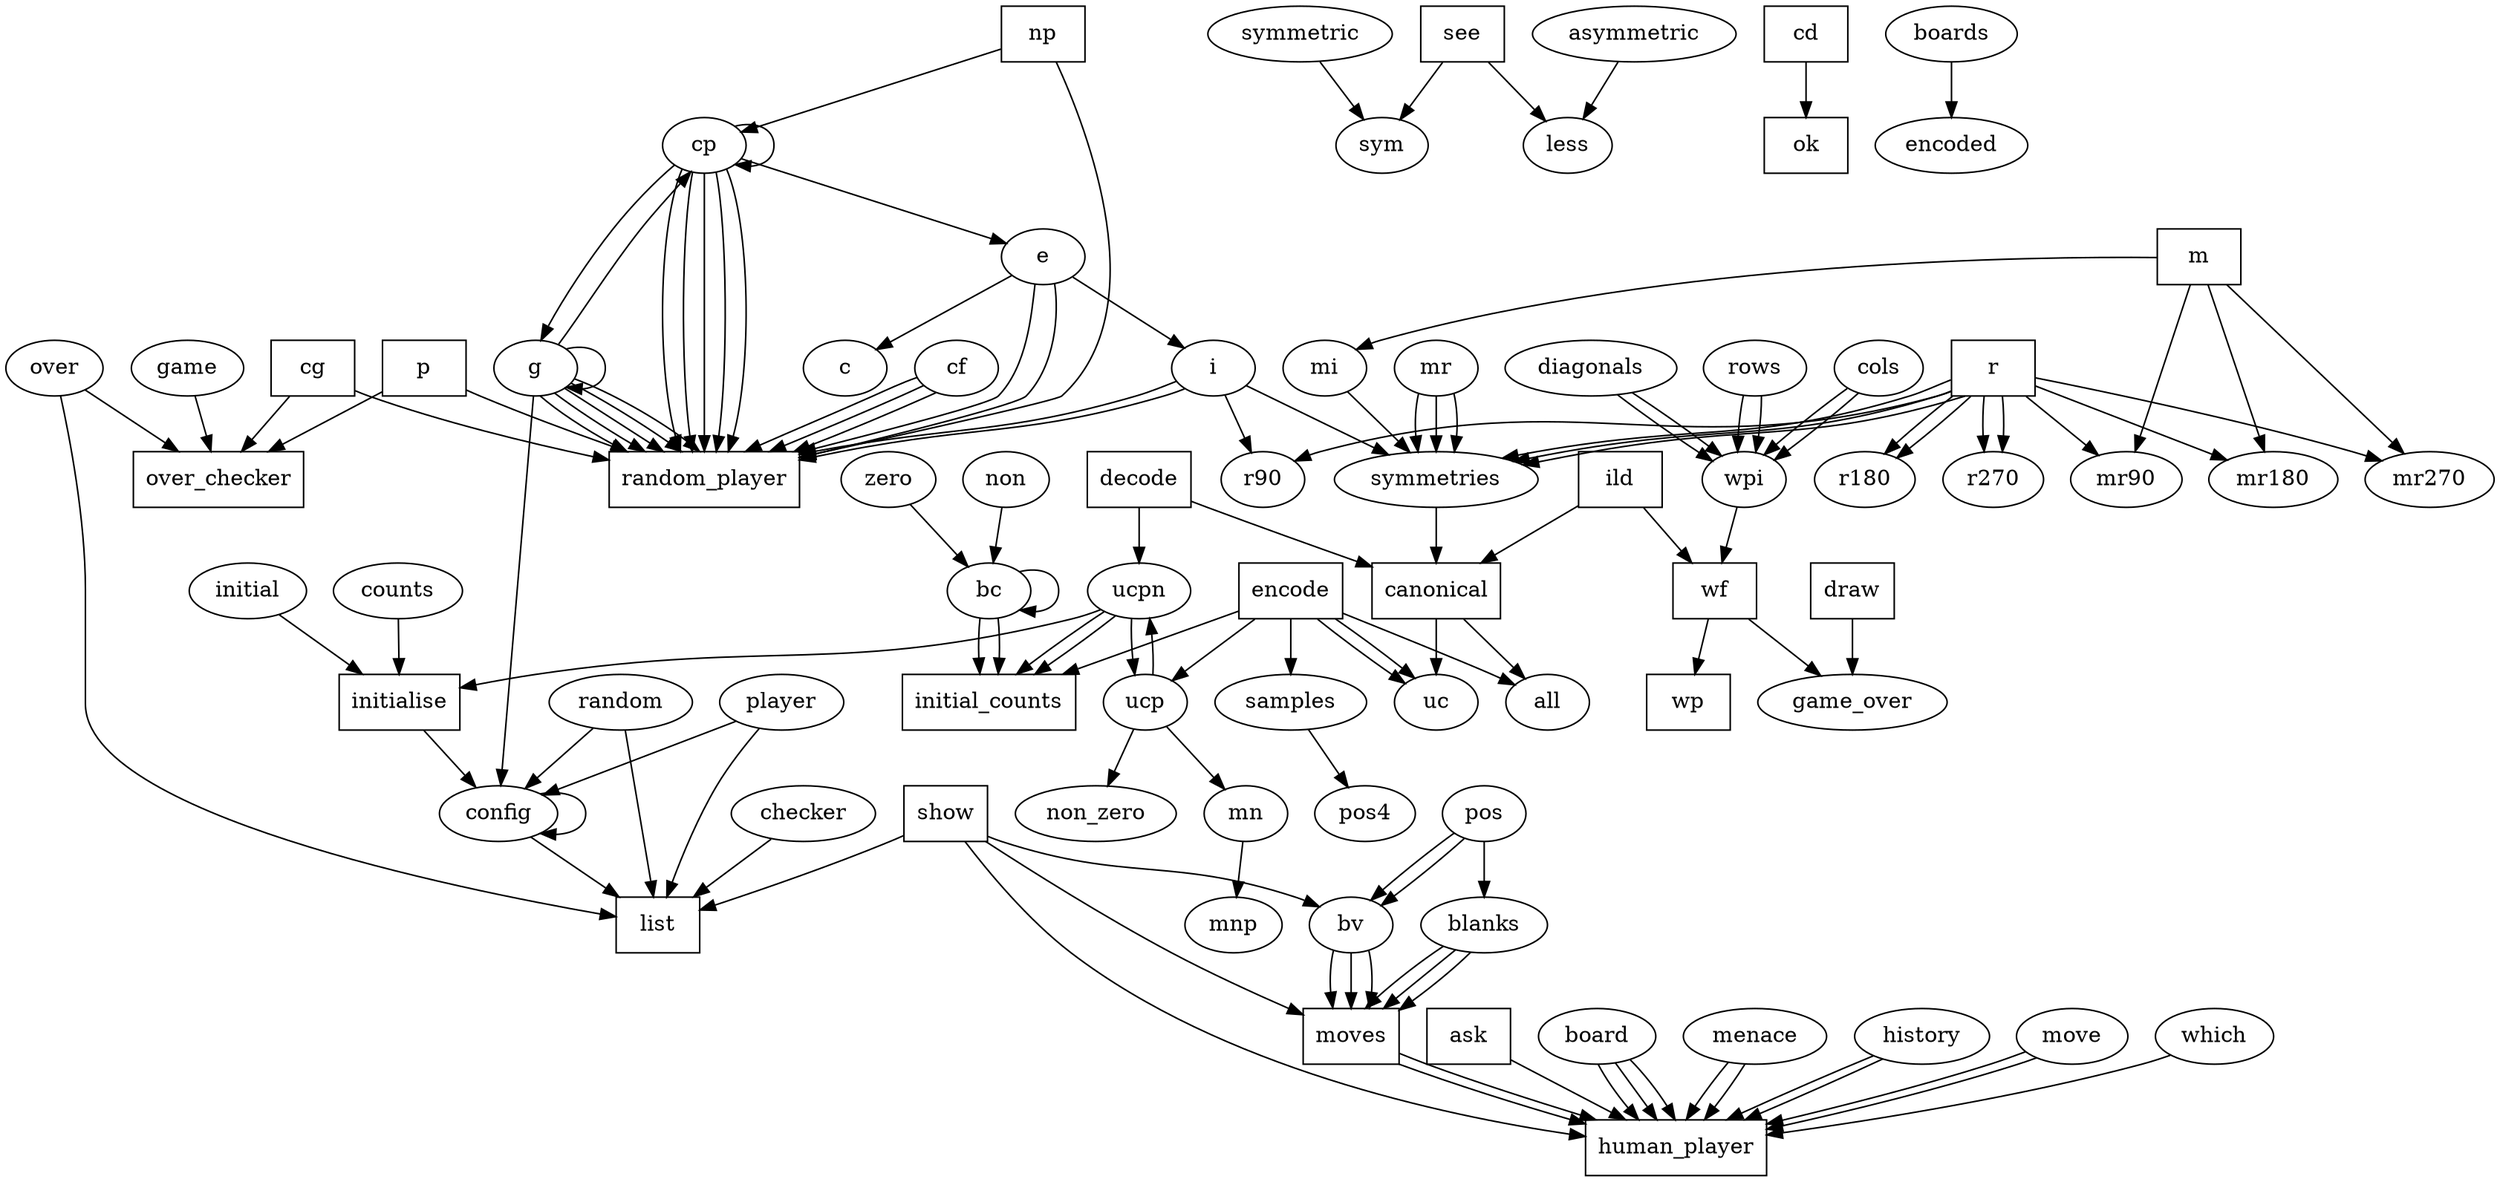 digraph defs {
show [shape=box]
encode [shape=box]
decode [shape=box]
list [shape=box]
m [shape=box]
r [shape=box]
see [shape=box]
canonical [shape=box]
ild [shape=box]
cd [shape=box]
ok [shape=box]
wf [shape=box]
wp [shape=box]
moves [shape=box]
np [shape=box]
cg [shape=box]
p [shape=box]
random_player [shape=box]
draw [shape=box]
over_checker [shape=box]
human_player [shape=box]
ask [shape=box]
initial_counts [shape=box]
initialise [shape=box]
show -> list;
decode -> canonical;
symmetries -> canonical;
ild -> canonical;
cd -> ok;
wpi -> wf;
ild -> wf;
wf -> wp;
blanks -> moves;
bv -> moves;
show -> moves;
bv -> moves;
blanks -> moves;
blanks -> moves;
bv -> moves;
cf -> random_player;
g -> random_player;
cg -> random_player;
cp -> random_player;
p -> random_player;
g -> random_player;
i -> random_player;
e -> random_player;
cp -> random_player;
cp -> random_player;
i -> random_player;
e -> random_player;
np -> random_player;
cp -> random_player;
g -> random_player;
g -> random_player;
cp -> random_player;
cf -> random_player;
g -> random_player;
cf -> random_player;
game -> over_checker;
over -> over_checker;
p -> over_checker;
cg -> over_checker;
board -> human_player;
moves -> human_player;
menace -> human_player;
history -> human_player;
show -> human_player;
board -> human_player;
move -> human_player;
ask -> human_player;
which -> human_player;
move -> human_player;
board -> human_player;
moves -> human_player;
menace -> human_player;
history -> human_player;
bc -> initial_counts;
ucpn -> initial_counts;
bc -> initial_counts;
encode -> initial_counts;
ucpn -> initial_counts;
ucpn -> initialise;
initial -> initialise;
counts -> initialise;
boards -> encoded;
e -> i;
r -> r90;
i -> r90;
r -> r180;
r -> r180;
r -> r270;
r -> r270;
m -> mi;
m -> mr90;
r -> mr90;
m -> mr180;
r -> mr180;
m -> mr270;
r -> mr270;
i -> symmetries;
r -> symmetries;
r -> symmetries;
r -> symmetries;
mi -> symmetries;
mr -> symmetries;
mr -> symmetries;
mr -> symmetries;
see -> sym;
symmetric -> sym;
see -> less;
asymmetric -> less;
canonical -> all;
encode -> all;
encode -> samples;
encode -> uc;
canonical -> uc;
encode -> uc;
encode -> ucp;
ucpn -> ucp;
ucp -> mn;
mn -> mnp;
decode -> ucpn;
ucp -> ucpn;
rows -> wpi;
cols -> wpi;
diagonals -> wpi;
rows -> wpi;
cols -> wpi;
diagonals -> wpi;
samples -> pos4;
pos -> blanks;
show -> bv;
pos -> bv;
pos -> bv;
initialise -> config;
g -> g;
cp -> g;
g -> cp;
cp -> e;
e -> c;
np -> cp;
cp -> cp;
g -> config;
random -> config;
player -> config;
config -> config;
wf -> game_over;
draw -> game_over;
random -> list config;
player -> list config;
over -> list config;
checker -> list config;
config -> list config;
bc -> bc;
non -> bc;
zero -> bc;
ucp -> non_zero;
}
